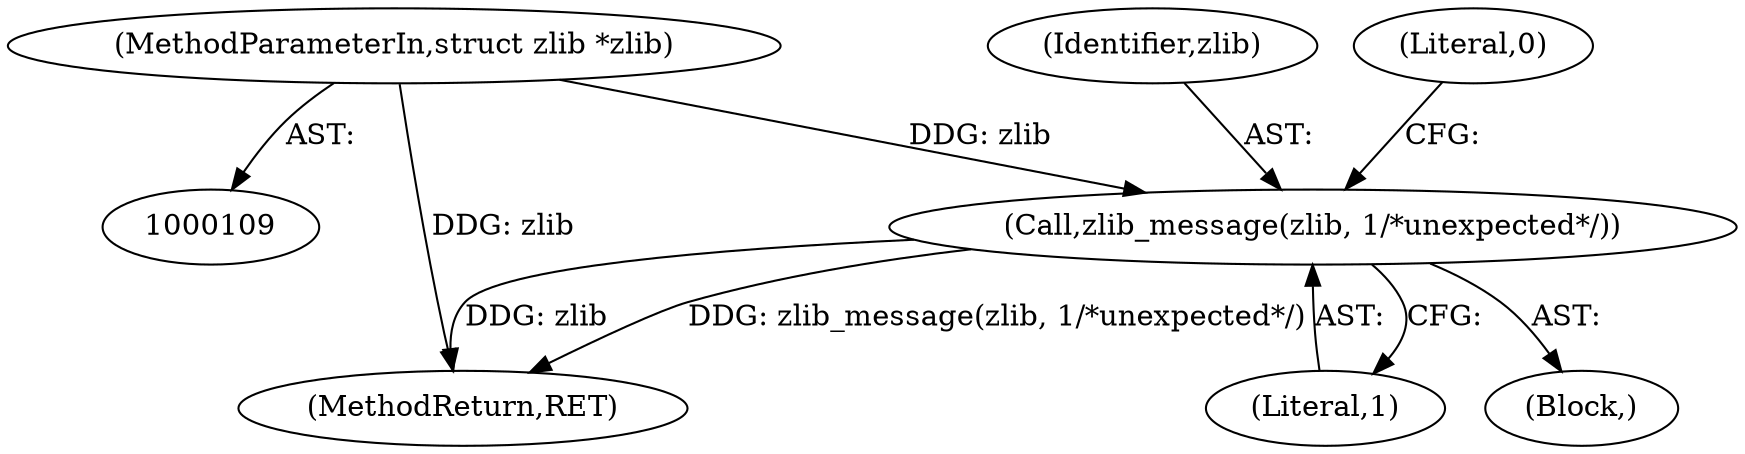 digraph "0_Android_9d4853418ab2f754c2b63e091c29c5529b8b86ca_176@pointer" {
"1000236" [label="(Call,zlib_message(zlib, 1/*unexpected*/))"];
"1000110" [label="(MethodParameterIn,struct zlib *zlib)"];
"1000238" [label="(Literal,1)"];
"1000237" [label="(Identifier,zlib)"];
"1000250" [label="(MethodReturn,RET)"];
"1000240" [label="(Literal,0)"];
"1000236" [label="(Call,zlib_message(zlib, 1/*unexpected*/))"];
"1000235" [label="(Block,)"];
"1000110" [label="(MethodParameterIn,struct zlib *zlib)"];
"1000236" -> "1000235"  [label="AST: "];
"1000236" -> "1000238"  [label="CFG: "];
"1000237" -> "1000236"  [label="AST: "];
"1000238" -> "1000236"  [label="AST: "];
"1000240" -> "1000236"  [label="CFG: "];
"1000236" -> "1000250"  [label="DDG: zlib"];
"1000236" -> "1000250"  [label="DDG: zlib_message(zlib, 1/*unexpected*/)"];
"1000110" -> "1000236"  [label="DDG: zlib"];
"1000110" -> "1000109"  [label="AST: "];
"1000110" -> "1000250"  [label="DDG: zlib"];
}
